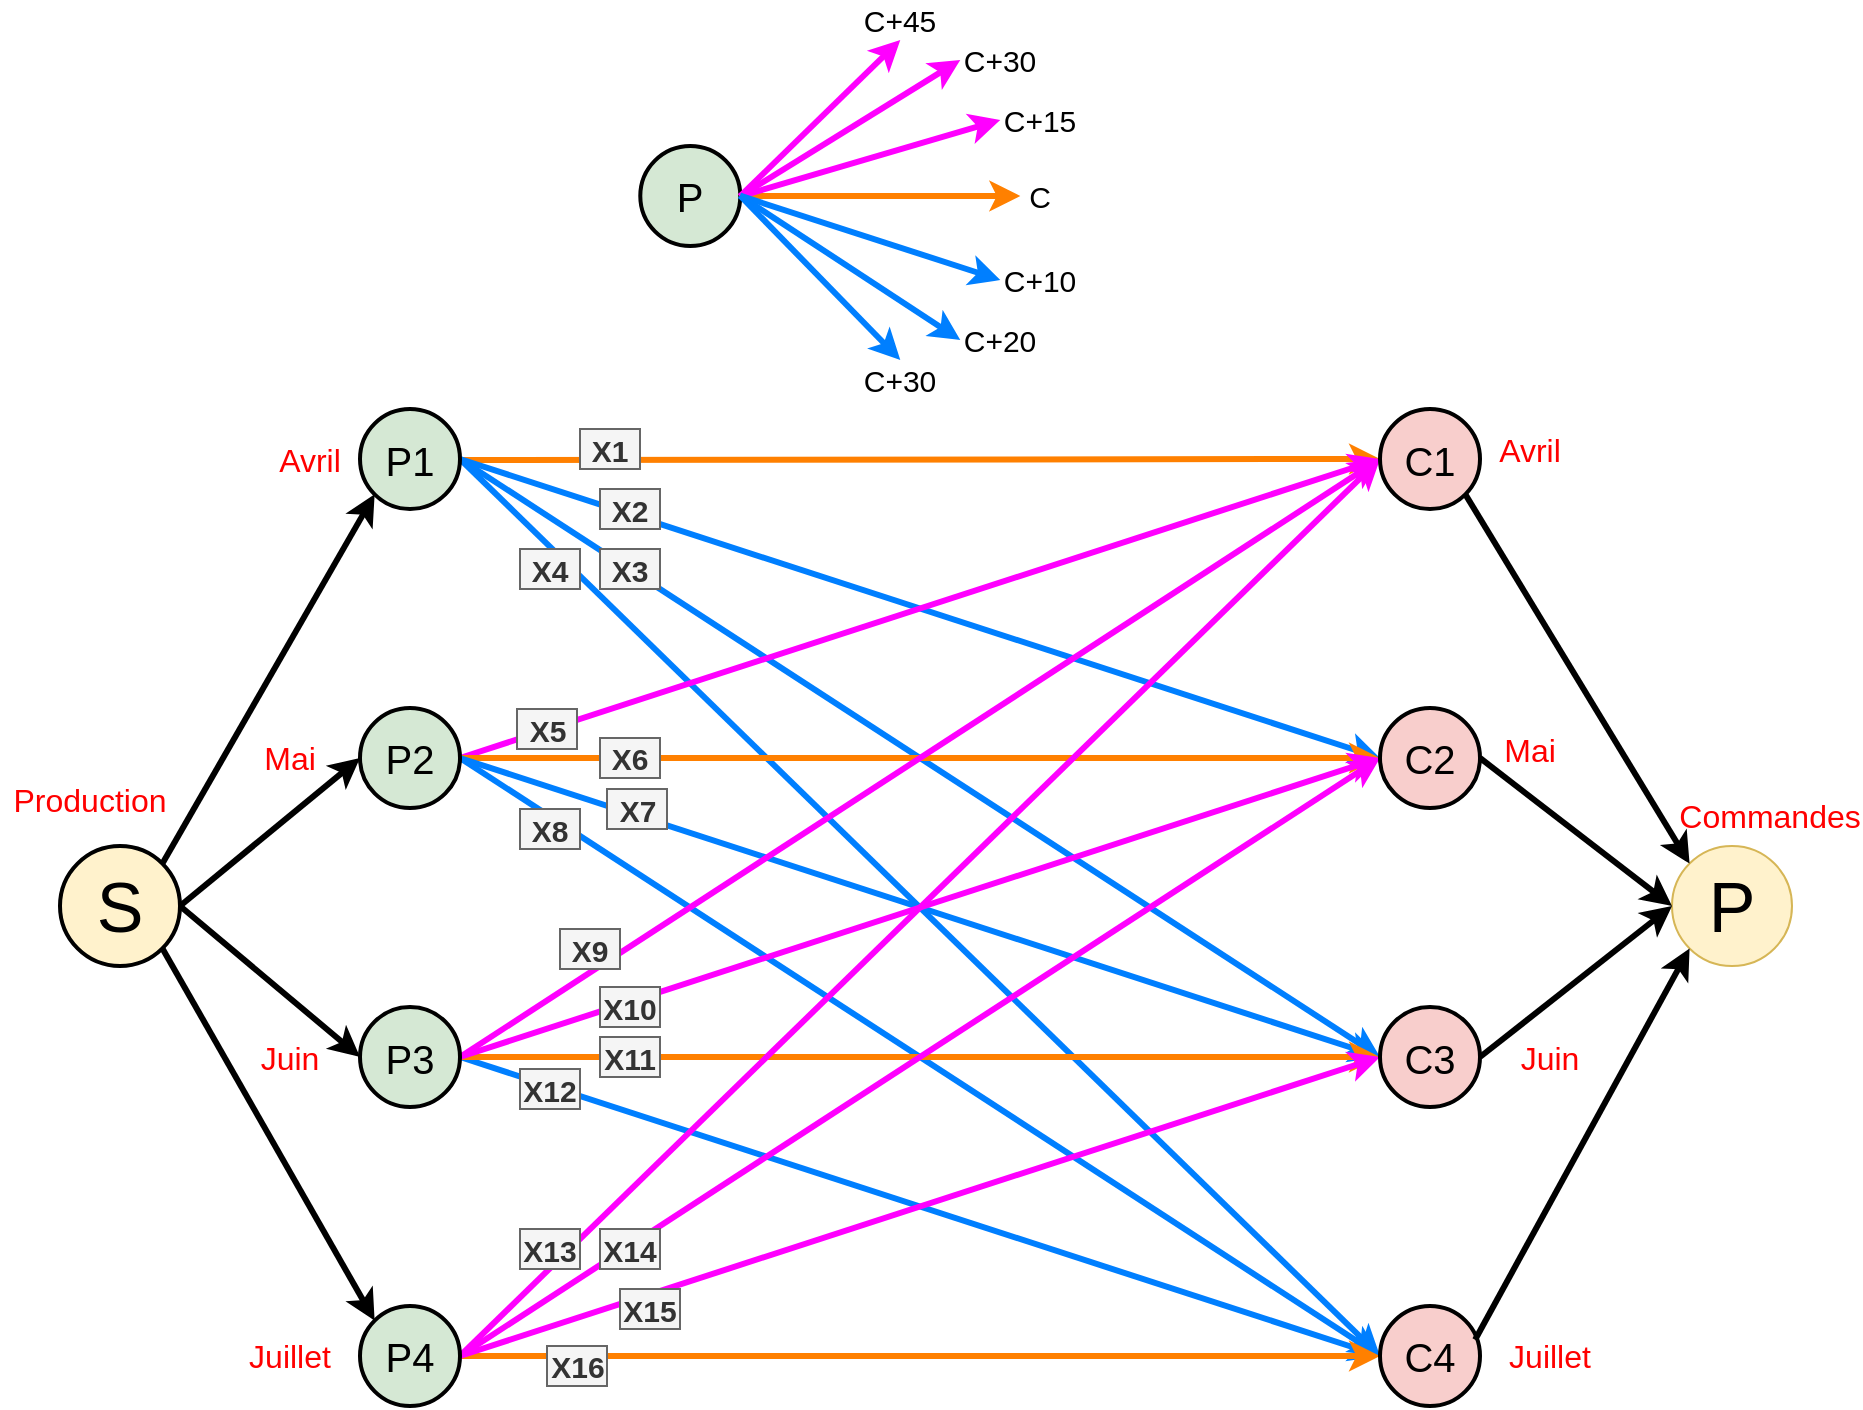 <mxfile version="10.6.7" type="github"><diagram id="54q8AHIWvU5dr6zCeaiS" name="Page-1"><mxGraphModel dx="627" dy="941" grid="0" gridSize="10" guides="1" tooltips="1" connect="1" arrows="1" fold="1" page="1" pageScale="1" pageWidth="3300" pageHeight="4681" math="0" shadow="0"><root><mxCell id="0"/><mxCell id="1" parent="0"/><mxCell id="DfcU4KYRPvkW2Zr47mW8-20" style="edgeStyle=none;rounded=0;orthogonalLoop=1;jettySize=auto;html=1;entryX=0;entryY=0.5;entryDx=0;entryDy=0;fillColor=#d5e8d4;strokeColor=#FF8000;strokeWidth=3;" parent="1" target="DfcU4KYRPvkW2Zr47mW8-6" edge="1"><mxGeometry relative="1" as="geometry"><mxPoint x="955" y="952" as="sourcePoint"/></mxGeometry></mxCell><mxCell id="DfcU4KYRPvkW2Zr47mW8-21" style="edgeStyle=none;rounded=0;orthogonalLoop=1;jettySize=auto;html=1;exitX=1;exitY=0.5;exitDx=0;exitDy=0;entryX=0;entryY=0.5;entryDx=0;entryDy=0;fillColor=#dae8fc;strokeColor=#007FFF;strokeWidth=3;" parent="1" source="DfcU4KYRPvkW2Zr47mW8-1" target="DfcU4KYRPvkW2Zr47mW8-7" edge="1"><mxGeometry relative="1" as="geometry"/></mxCell><mxCell id="DfcU4KYRPvkW2Zr47mW8-22" style="edgeStyle=none;rounded=0;orthogonalLoop=1;jettySize=auto;html=1;exitX=1;exitY=0.5;exitDx=0;exitDy=0;entryX=0;entryY=0.5;entryDx=0;entryDy=0;fillColor=#dae8fc;strokeColor=#007FFF;strokeWidth=3;" parent="1" source="DfcU4KYRPvkW2Zr47mW8-1" target="DfcU4KYRPvkW2Zr47mW8-8" edge="1"><mxGeometry relative="1" as="geometry"/></mxCell><mxCell id="DfcU4KYRPvkW2Zr47mW8-23" style="edgeStyle=none;rounded=0;orthogonalLoop=1;jettySize=auto;html=1;exitX=1;exitY=0.5;exitDx=0;exitDy=0;entryX=0;entryY=0.5;entryDx=0;entryDy=0;strokeWidth=3;fillColor=#dae8fc;strokeColor=#007FFF;" parent="1" source="DfcU4KYRPvkW2Zr47mW8-1" target="DfcU4KYRPvkW2Zr47mW8-9" edge="1"><mxGeometry relative="1" as="geometry"/></mxCell><mxCell id="DfcU4KYRPvkW2Zr47mW8-1" value="&lt;font style=&quot;font-size: 20px&quot;&gt;P1&lt;/font&gt;" style="ellipse;whiteSpace=wrap;html=1;aspect=fixed;fillColor=#d5e8d4;strokeColor=#000000;strokeWidth=2;" parent="1" vertex="1"><mxGeometry x="905" y="926.5" width="50" height="50" as="geometry"/></mxCell><mxCell id="DfcU4KYRPvkW2Zr47mW8-24" style="edgeStyle=none;rounded=0;orthogonalLoop=1;jettySize=auto;html=1;entryX=0;entryY=0.5;entryDx=0;entryDy=0;fillColor=#fff2cc;strokeColor=#FF00FF;strokeWidth=3;exitX=1;exitY=0.5;exitDx=0;exitDy=0;" parent="1" source="DfcU4KYRPvkW2Zr47mW8-2" target="DfcU4KYRPvkW2Zr47mW8-6" edge="1"><mxGeometry relative="1" as="geometry"><mxPoint x="945" y="1100" as="sourcePoint"/></mxGeometry></mxCell><mxCell id="DfcU4KYRPvkW2Zr47mW8-25" style="edgeStyle=none;rounded=0;orthogonalLoop=1;jettySize=auto;html=1;exitX=1;exitY=0.5;exitDx=0;exitDy=0;entryX=0;entryY=0.5;entryDx=0;entryDy=0;fillColor=#d5e8d4;strokeColor=#FF8000;strokeWidth=3;" parent="1" source="DfcU4KYRPvkW2Zr47mW8-2" target="DfcU4KYRPvkW2Zr47mW8-7" edge="1"><mxGeometry relative="1" as="geometry"/></mxCell><mxCell id="DfcU4KYRPvkW2Zr47mW8-26" style="edgeStyle=none;rounded=0;orthogonalLoop=1;jettySize=auto;html=1;exitX=1;exitY=0.5;exitDx=0;exitDy=0;entryX=0;entryY=0.5;entryDx=0;entryDy=0;strokeWidth=3;fillColor=#dae8fc;strokeColor=#007FFF;" parent="1" source="DfcU4KYRPvkW2Zr47mW8-2" target="DfcU4KYRPvkW2Zr47mW8-8" edge="1"><mxGeometry relative="1" as="geometry"/></mxCell><mxCell id="DfcU4KYRPvkW2Zr47mW8-27" style="edgeStyle=none;rounded=0;orthogonalLoop=1;jettySize=auto;html=1;exitX=1;exitY=0.5;exitDx=0;exitDy=0;entryX=0;entryY=0.5;entryDx=0;entryDy=0;strokeWidth=3;fillColor=#dae8fc;strokeColor=#007FFF;" parent="1" source="DfcU4KYRPvkW2Zr47mW8-2" target="DfcU4KYRPvkW2Zr47mW8-9" edge="1"><mxGeometry relative="1" as="geometry"/></mxCell><mxCell id="DfcU4KYRPvkW2Zr47mW8-2" value="&lt;font style=&quot;font-size: 20px&quot;&gt;P2&lt;/font&gt;" style="ellipse;whiteSpace=wrap;html=1;aspect=fixed;fillColor=#d5e8d4;strokeColor=#000000;strokeWidth=2;" parent="1" vertex="1"><mxGeometry x="905" y="1076" width="50" height="50" as="geometry"/></mxCell><mxCell id="DfcU4KYRPvkW2Zr47mW8-28" style="edgeStyle=none;rounded=0;orthogonalLoop=1;jettySize=auto;html=1;exitX=1;exitY=0.5;exitDx=0;exitDy=0;entryX=0;entryY=0.5;entryDx=0;entryDy=0;strokeColor=#FF00FF;strokeWidth=3;" parent="1" source="DfcU4KYRPvkW2Zr47mW8-3" target="DfcU4KYRPvkW2Zr47mW8-6" edge="1"><mxGeometry relative="1" as="geometry"/></mxCell><mxCell id="DfcU4KYRPvkW2Zr47mW8-30" style="edgeStyle=none;rounded=0;orthogonalLoop=1;jettySize=auto;html=1;exitX=1;exitY=0.5;exitDx=0;exitDy=0;entryX=0;entryY=0.5;entryDx=0;entryDy=0;strokeColor=#007FFF;strokeWidth=3;" parent="1" source="DfcU4KYRPvkW2Zr47mW8-3" target="DfcU4KYRPvkW2Zr47mW8-9" edge="1"><mxGeometry relative="1" as="geometry"/></mxCell><mxCell id="DfcU4KYRPvkW2Zr47mW8-31" style="edgeStyle=none;rounded=0;orthogonalLoop=1;jettySize=auto;html=1;exitX=1;exitY=0.5;exitDx=0;exitDy=0;entryX=0;entryY=0.5;entryDx=0;entryDy=0;strokeWidth=3;fillColor=#d5e8d4;strokeColor=#FF8000;" parent="1" source="DfcU4KYRPvkW2Zr47mW8-3" target="DfcU4KYRPvkW2Zr47mW8-8" edge="1"><mxGeometry relative="1" as="geometry"/></mxCell><mxCell id="DfcU4KYRPvkW2Zr47mW8-32" style="edgeStyle=none;rounded=0;orthogonalLoop=1;jettySize=auto;html=1;exitX=1;exitY=0.5;exitDx=0;exitDy=0;entryX=0;entryY=0.5;entryDx=0;entryDy=0;strokeColor=#FF00FF;strokeWidth=3;" parent="1" source="DfcU4KYRPvkW2Zr47mW8-3" target="DfcU4KYRPvkW2Zr47mW8-7" edge="1"><mxGeometry relative="1" as="geometry"/></mxCell><mxCell id="DfcU4KYRPvkW2Zr47mW8-3" value="&lt;font style=&quot;font-size: 20px&quot;&gt;P3&lt;/font&gt;" style="ellipse;whiteSpace=wrap;html=1;aspect=fixed;fillColor=#d5e8d4;strokeColor=#000000;strokeWidth=2;" parent="1" vertex="1"><mxGeometry x="905" y="1225.5" width="50" height="50" as="geometry"/></mxCell><mxCell id="DfcU4KYRPvkW2Zr47mW8-29" style="edgeStyle=none;rounded=0;orthogonalLoop=1;jettySize=auto;html=1;exitX=1;exitY=0.5;exitDx=0;exitDy=0;entryX=0;entryY=0.5;entryDx=0;entryDy=0;strokeWidth=3;strokeColor=#FF00FF;" parent="1" source="DfcU4KYRPvkW2Zr47mW8-4" target="DfcU4KYRPvkW2Zr47mW8-6" edge="1"><mxGeometry relative="1" as="geometry"/></mxCell><mxCell id="DfcU4KYRPvkW2Zr47mW8-33" style="edgeStyle=none;rounded=0;orthogonalLoop=1;jettySize=auto;html=1;exitX=1;exitY=0.5;exitDx=0;exitDy=0;entryX=0;entryY=0.5;entryDx=0;entryDy=0;fillColor=#d5e8d4;strokeColor=#FF8000;strokeWidth=3;" parent="1" source="DfcU4KYRPvkW2Zr47mW8-4" target="DfcU4KYRPvkW2Zr47mW8-9" edge="1"><mxGeometry relative="1" as="geometry"/></mxCell><mxCell id="DfcU4KYRPvkW2Zr47mW8-34" style="edgeStyle=none;rounded=0;orthogonalLoop=1;jettySize=auto;html=1;exitX=1;exitY=0.5;exitDx=0;exitDy=0;entryX=0;entryY=0.5;entryDx=0;entryDy=0;strokeColor=#FF00FF;strokeWidth=3;" parent="1" source="DfcU4KYRPvkW2Zr47mW8-4" target="DfcU4KYRPvkW2Zr47mW8-8" edge="1"><mxGeometry relative="1" as="geometry"/></mxCell><mxCell id="DfcU4KYRPvkW2Zr47mW8-37" style="edgeStyle=none;rounded=0;orthogonalLoop=1;jettySize=auto;html=1;exitX=1;exitY=0.5;exitDx=0;exitDy=0;entryX=0;entryY=0.5;entryDx=0;entryDy=0;strokeColor=#FF00FF;strokeWidth=3;fontSize=15;" parent="1" source="DfcU4KYRPvkW2Zr47mW8-4" target="DfcU4KYRPvkW2Zr47mW8-7" edge="1"><mxGeometry relative="1" as="geometry"/></mxCell><mxCell id="DfcU4KYRPvkW2Zr47mW8-4" value="&lt;font style=&quot;font-size: 20px&quot;&gt;P4&lt;/font&gt;" style="ellipse;whiteSpace=wrap;html=1;aspect=fixed;fillColor=#d5e8d4;strokeColor=#000000;strokeWidth=2;" parent="1" vertex="1"><mxGeometry x="905" y="1375" width="50" height="50" as="geometry"/></mxCell><mxCell id="DfcU4KYRPvkW2Zr47mW8-5" value="&lt;font style=&quot;font-size: 35px&quot;&gt;S&lt;/font&gt;" style="ellipse;whiteSpace=wrap;html=1;aspect=fixed;fillColor=#fff2cc;strokeColor=#000000;strokeWidth=2;" parent="1" vertex="1"><mxGeometry x="755" y="1145" width="60" height="60" as="geometry"/></mxCell><mxCell id="DfcU4KYRPvkW2Zr47mW8-6" value="&lt;font style=&quot;font-size: 20px&quot;&gt;C1&lt;/font&gt;" style="ellipse;whiteSpace=wrap;html=1;aspect=fixed;fillColor=#f8cecc;strokeColor=#000000;strokeWidth=2;" parent="1" vertex="1"><mxGeometry x="1415" y="926.5" width="50" height="50" as="geometry"/></mxCell><mxCell id="DfcU4KYRPvkW2Zr47mW8-7" value="&lt;font style=&quot;font-size: 20px&quot;&gt;C2&lt;/font&gt;" style="ellipse;whiteSpace=wrap;html=1;aspect=fixed;fillColor=#f8cecc;strokeColor=#000000;strokeWidth=2;" parent="1" vertex="1"><mxGeometry x="1415" y="1076" width="50" height="50" as="geometry"/></mxCell><mxCell id="DfcU4KYRPvkW2Zr47mW8-8" value="&lt;font style=&quot;font-size: 20px&quot;&gt;C3&lt;/font&gt;" style="ellipse;whiteSpace=wrap;html=1;aspect=fixed;fillColor=#f8cecc;strokeColor=#000000;strokeWidth=2;" parent="1" vertex="1"><mxGeometry x="1415" y="1225.5" width="50" height="50" as="geometry"/></mxCell><mxCell id="DfcU4KYRPvkW2Zr47mW8-9" value="&lt;font style=&quot;font-size: 20px&quot;&gt;C4&lt;/font&gt;" style="ellipse;whiteSpace=wrap;html=1;aspect=fixed;fillColor=#f8cecc;strokeColor=#000000;strokeWidth=2;" parent="1" vertex="1"><mxGeometry x="1415" y="1375" width="50" height="50" as="geometry"/></mxCell><mxCell id="DfcU4KYRPvkW2Zr47mW8-10" value="&lt;font style=&quot;font-size: 35px&quot;&gt;P&lt;/font&gt;" style="ellipse;whiteSpace=wrap;html=1;aspect=fixed;fillColor=#fff2cc;strokeColor=#d6b656;" parent="1" vertex="1"><mxGeometry x="1561" y="1145" width="60" height="60" as="geometry"/></mxCell><mxCell id="DfcU4KYRPvkW2Zr47mW8-12" value="" style="endArrow=classic;html=1;entryX=0;entryY=1;entryDx=0;entryDy=0;exitX=1;exitY=0;exitDx=0;exitDy=0;strokeWidth=3;" parent="1" source="DfcU4KYRPvkW2Zr47mW8-5" target="DfcU4KYRPvkW2Zr47mW8-1" edge="1"><mxGeometry width="50" height="50" relative="1" as="geometry"><mxPoint x="755" y="1565" as="sourcePoint"/><mxPoint x="805" y="1515" as="targetPoint"/></mxGeometry></mxCell><mxCell id="DfcU4KYRPvkW2Zr47mW8-13" value="" style="endArrow=classic;html=1;entryX=0;entryY=0.5;entryDx=0;entryDy=0;exitX=1;exitY=0.5;exitDx=0;exitDy=0;strokeWidth=3;" parent="1" source="DfcU4KYRPvkW2Zr47mW8-5" target="DfcU4KYRPvkW2Zr47mW8-2" edge="1"><mxGeometry width="50" height="50" relative="1" as="geometry"><mxPoint x="793.857" y="1359.286" as="sourcePoint"/><mxPoint x="899.571" y="1175.0" as="targetPoint"/></mxGeometry></mxCell><mxCell id="DfcU4KYRPvkW2Zr47mW8-14" value="" style="endArrow=classic;html=1;entryX=0;entryY=0.5;entryDx=0;entryDy=0;strokeWidth=3;" parent="1" target="DfcU4KYRPvkW2Zr47mW8-3" edge="1"><mxGeometry width="50" height="50" relative="1" as="geometry"><mxPoint x="815" y="1175" as="sourcePoint"/><mxPoint x="915.429" y="1110.429" as="targetPoint"/></mxGeometry></mxCell><mxCell id="DfcU4KYRPvkW2Zr47mW8-15" value="" style="endArrow=classic;html=1;entryX=0;entryY=0;entryDx=0;entryDy=0;exitX=1;exitY=1;exitDx=0;exitDy=0;strokeWidth=3;" parent="1" source="DfcU4KYRPvkW2Zr47mW8-5" target="DfcU4KYRPvkW2Zr47mW8-4" edge="1"><mxGeometry width="50" height="50" relative="1" as="geometry"><mxPoint x="816.857" y="1163.286" as="sourcePoint"/><mxPoint x="922.571" y="979.0" as="targetPoint"/></mxGeometry></mxCell><mxCell id="DfcU4KYRPvkW2Zr47mW8-16" value="" style="endArrow=classic;html=1;exitX=1;exitY=1;exitDx=0;exitDy=0;strokeWidth=3;entryX=0;entryY=0;entryDx=0;entryDy=0;" parent="1" source="DfcU4KYRPvkW2Zr47mW8-6" target="DfcU4KYRPvkW2Zr47mW8-10" edge="1"><mxGeometry width="50" height="50" relative="1" as="geometry"><mxPoint x="816.857" y="1206.143" as="sourcePoint"/><mxPoint x="1575" y="1145" as="targetPoint"/><Array as="points"/></mxGeometry></mxCell><mxCell id="DfcU4KYRPvkW2Zr47mW8-17" value="" style="endArrow=classic;html=1;exitX=0.951;exitY=0.337;exitDx=0;exitDy=0;entryX=0;entryY=1;entryDx=0;entryDy=0;exitPerimeter=0;strokeWidth=3;" parent="1" source="DfcU4KYRPvkW2Zr47mW8-9" target="DfcU4KYRPvkW2Zr47mW8-10" edge="1"><mxGeometry width="50" height="50" relative="1" as="geometry"><mxPoint x="1468.286" y="979.0" as="sourcePoint"/><mxPoint x="1585" y="1155.0" as="targetPoint"/><Array as="points"/></mxGeometry></mxCell><mxCell id="DfcU4KYRPvkW2Zr47mW8-18" value="" style="endArrow=classic;html=1;exitX=1;exitY=0.5;exitDx=0;exitDy=0;entryX=0;entryY=0.5;entryDx=0;entryDy=0;strokeWidth=3;" parent="1" source="DfcU4KYRPvkW2Zr47mW8-8" target="DfcU4KYRPvkW2Zr47mW8-10" edge="1"><mxGeometry width="50" height="50" relative="1" as="geometry"><mxPoint x="1472.571" y="1401.857" as="sourcePoint"/><mxPoint x="1579.714" y="1206.143" as="targetPoint"/><Array as="points"/></mxGeometry></mxCell><mxCell id="DfcU4KYRPvkW2Zr47mW8-19" value="" style="endArrow=classic;html=1;exitX=1;exitY=0.5;exitDx=0;exitDy=0;entryX=0;entryY=0.5;entryDx=0;entryDy=0;strokeWidth=3;" parent="1" source="DfcU4KYRPvkW2Zr47mW8-7" target="DfcU4KYRPvkW2Zr47mW8-10" edge="1"><mxGeometry width="50" height="50" relative="1" as="geometry"><mxPoint x="1475.429" y="1260.429" as="sourcePoint"/><mxPoint x="1571.143" y="1184.714" as="targetPoint"/><Array as="points"/></mxGeometry></mxCell><mxCell id="DfcU4KYRPvkW2Zr47mW8-41" style="edgeStyle=none;rounded=0;orthogonalLoop=1;jettySize=auto;html=1;exitX=1;exitY=0.5;exitDx=0;exitDy=0;fillColor=#d5e8d4;strokeColor=#FF8000;strokeWidth=3;" parent="1" source="DfcU4KYRPvkW2Zr47mW8-44" edge="1"><mxGeometry relative="1" as="geometry"><mxPoint x="1235.147" y="820" as="targetPoint"/></mxGeometry></mxCell><mxCell id="DfcU4KYRPvkW2Zr47mW8-44" value="&lt;font style=&quot;font-size: 20px&quot;&gt;P&lt;/font&gt;" style="ellipse;whiteSpace=wrap;html=1;aspect=fixed;fillColor=#d5e8d4;strokeColor=#000000;strokeWidth=2;" parent="1" vertex="1"><mxGeometry x="1045.147" y="795" width="50" height="50" as="geometry"/></mxCell><mxCell id="DfcU4KYRPvkW2Zr47mW8-48" value="C" style="text;html=1;strokeColor=none;fillColor=none;align=center;verticalAlign=middle;whiteSpace=wrap;rounded=0;fontSize=15;" parent="1" vertex="1"><mxGeometry x="1225.147" y="810" width="40" height="20" as="geometry"/></mxCell><mxCell id="DfcU4KYRPvkW2Zr47mW8-49" value="C+10" style="text;html=1;strokeColor=none;fillColor=none;align=center;verticalAlign=middle;whiteSpace=wrap;rounded=0;fontSize=15;" parent="1" vertex="1"><mxGeometry x="1225.147" y="852" width="40" height="20" as="geometry"/></mxCell><mxCell id="DfcU4KYRPvkW2Zr47mW8-51" value="C+20" style="text;html=1;strokeColor=none;fillColor=none;align=center;verticalAlign=middle;whiteSpace=wrap;rounded=0;fontSize=15;" parent="1" vertex="1"><mxGeometry x="1205.147" y="882" width="40" height="20" as="geometry"/></mxCell><mxCell id="DfcU4KYRPvkW2Zr47mW8-53" value="C+30" style="text;html=1;strokeColor=none;fillColor=none;align=center;verticalAlign=middle;whiteSpace=wrap;rounded=0;fontSize=15;" parent="1" vertex="1"><mxGeometry x="1155" y="902" width="40" height="20" as="geometry"/></mxCell><mxCell id="DfcU4KYRPvkW2Zr47mW8-60" style="edgeStyle=none;rounded=0;orthogonalLoop=1;jettySize=auto;html=1;exitX=1;exitY=0.5;exitDx=0;exitDy=0;strokeWidth=3;strokeColor=#FF00FF;" parent="1" edge="1"><mxGeometry relative="1" as="geometry"><mxPoint x="1094.98" y="820.167" as="sourcePoint"/><mxPoint x="1175.147" y="742" as="targetPoint"/></mxGeometry></mxCell><mxCell id="DfcU4KYRPvkW2Zr47mW8-61" style="edgeStyle=none;rounded=0;orthogonalLoop=1;jettySize=auto;html=1;exitX=1;exitY=0.5;exitDx=0;exitDy=0;strokeColor=#FF00FF;strokeWidth=3;" parent="1" edge="1"><mxGeometry relative="1" as="geometry"><mxPoint x="1094.98" y="820.167" as="sourcePoint"/><mxPoint x="1225.147" y="782" as="targetPoint"/></mxGeometry></mxCell><mxCell id="DfcU4KYRPvkW2Zr47mW8-62" style="edgeStyle=none;rounded=0;orthogonalLoop=1;jettySize=auto;html=1;exitX=1;exitY=0.5;exitDx=0;exitDy=0;strokeColor=#FF00FF;strokeWidth=3;fontSize=15;" parent="1" edge="1"><mxGeometry relative="1" as="geometry"><mxPoint x="1094.98" y="820.167" as="sourcePoint"/><mxPoint x="1205.147" y="752" as="targetPoint"/></mxGeometry></mxCell><mxCell id="DfcU4KYRPvkW2Zr47mW8-63" style="edgeStyle=none;rounded=0;orthogonalLoop=1;jettySize=auto;html=1;exitX=1;exitY=0.5;exitDx=0;exitDy=0;fillColor=#dae8fc;strokeColor=#007FFF;strokeWidth=3;" parent="1" edge="1"><mxGeometry relative="1" as="geometry"><mxPoint x="1095.052" y="819.857" as="sourcePoint"/><mxPoint x="1225.147" y="862" as="targetPoint"/></mxGeometry></mxCell><mxCell id="DfcU4KYRPvkW2Zr47mW8-64" style="edgeStyle=none;rounded=0;orthogonalLoop=1;jettySize=auto;html=1;exitX=1;exitY=0.5;exitDx=0;exitDy=0;fillColor=#dae8fc;strokeColor=#007FFF;strokeWidth=3;" parent="1" edge="1"><mxGeometry relative="1" as="geometry"><mxPoint x="1095.052" y="819.857" as="sourcePoint"/><mxPoint x="1205.147" y="892" as="targetPoint"/></mxGeometry></mxCell><mxCell id="DfcU4KYRPvkW2Zr47mW8-65" style="edgeStyle=none;rounded=0;orthogonalLoop=1;jettySize=auto;html=1;exitX=1;exitY=0.5;exitDx=0;exitDy=0;strokeWidth=3;fillColor=#dae8fc;strokeColor=#007FFF;" parent="1" edge="1"><mxGeometry relative="1" as="geometry"><mxPoint x="1095.052" y="819.857" as="sourcePoint"/><mxPoint x="1175.147" y="902" as="targetPoint"/></mxGeometry></mxCell><mxCell id="DfcU4KYRPvkW2Zr47mW8-66" value="&lt;div&gt;C+30&lt;/div&gt;" style="text;html=1;strokeColor=none;fillColor=none;align=center;verticalAlign=middle;whiteSpace=wrap;rounded=0;fontSize=15;" parent="1" vertex="1"><mxGeometry x="1205.147" y="742" width="40" height="20" as="geometry"/></mxCell><mxCell id="DfcU4KYRPvkW2Zr47mW8-67" value="&lt;div&gt;C+15&lt;/div&gt;" style="text;html=1;strokeColor=none;fillColor=none;align=center;verticalAlign=middle;whiteSpace=wrap;rounded=0;fontSize=15;" parent="1" vertex="1"><mxGeometry x="1225.147" y="772" width="40" height="20" as="geometry"/></mxCell><mxCell id="DfcU4KYRPvkW2Zr47mW8-68" value="&lt;div&gt;C+45&lt;/div&gt;" style="text;html=1;strokeColor=none;fillColor=none;align=center;verticalAlign=middle;whiteSpace=wrap;rounded=0;fontSize=15;" parent="1" vertex="1"><mxGeometry x="1155.147" y="722" width="40" height="20" as="geometry"/></mxCell><mxCell id="DfcU4KYRPvkW2Zr47mW8-70" value="&lt;b&gt;X16&lt;/b&gt;" style="text;html=1;strokeColor=#666666;fillColor=#f5f5f5;align=center;verticalAlign=middle;whiteSpace=wrap;rounded=0;fontSize=15;fontColor=#333333;" parent="1" vertex="1"><mxGeometry x="998.5" y="1395" width="30" height="20" as="geometry"/></mxCell><mxCell id="DfcU4KYRPvkW2Zr47mW8-73" value="&lt;b&gt;X15&lt;/b&gt;" style="text;html=1;strokeColor=#666666;fillColor=#f5f5f5;align=center;verticalAlign=middle;whiteSpace=wrap;rounded=0;fontSize=15;fontColor=#333333;" parent="1" vertex="1"><mxGeometry x="1035" y="1366.5" width="30" height="20" as="geometry"/></mxCell><mxCell id="DfcU4KYRPvkW2Zr47mW8-74" value="&lt;div&gt;&lt;b&gt;X14&lt;/b&gt;&lt;/div&gt;" style="text;html=1;strokeColor=#666666;fillColor=#f5f5f5;align=center;verticalAlign=middle;whiteSpace=wrap;rounded=0;fontSize=15;fontColor=#333333;" parent="1" vertex="1"><mxGeometry x="1025" y="1336.5" width="30" height="20" as="geometry"/></mxCell><mxCell id="DfcU4KYRPvkW2Zr47mW8-75" value="&lt;div&gt;&lt;b&gt;X10&lt;/b&gt;&lt;/div&gt;" style="text;html=1;strokeColor=#666666;fillColor=#f5f5f5;align=center;verticalAlign=middle;whiteSpace=wrap;rounded=0;fontSize=15;fontColor=#333333;" parent="1" vertex="1"><mxGeometry x="1025" y="1215.5" width="30" height="20" as="geometry"/></mxCell><mxCell id="DfcU4KYRPvkW2Zr47mW8-78" value="&lt;div&gt;&lt;b&gt;X13&lt;/b&gt;&lt;/div&gt;" style="text;html=1;strokeColor=#666666;fillColor=#f5f5f5;align=center;verticalAlign=middle;whiteSpace=wrap;rounded=0;fontSize=15;fontColor=#333333;" parent="1" vertex="1"><mxGeometry x="985" y="1336.5" width="30" height="20" as="geometry"/></mxCell><mxCell id="DfcU4KYRPvkW2Zr47mW8-80" value="&lt;div&gt;&lt;b&gt;X12&lt;/b&gt;&lt;/div&gt;" style="text;html=1;strokeColor=#666666;fillColor=#f5f5f5;align=center;verticalAlign=middle;whiteSpace=wrap;rounded=0;fontSize=15;fontColor=#333333;" parent="1" vertex="1"><mxGeometry x="985" y="1256.5" width="30" height="20" as="geometry"/></mxCell><mxCell id="DfcU4KYRPvkW2Zr47mW8-81" value="&lt;div&gt;&lt;b&gt;X11&lt;/b&gt;&lt;/div&gt;" style="text;html=1;strokeColor=#666666;fillColor=#f5f5f5;align=center;verticalAlign=middle;whiteSpace=wrap;rounded=0;fontSize=15;fontColor=#333333;" parent="1" vertex="1"><mxGeometry x="1025" y="1240.5" width="30" height="20" as="geometry"/></mxCell><mxCell id="DfcU4KYRPvkW2Zr47mW8-82" value="&lt;div&gt;&lt;b&gt;X8&lt;/b&gt;&lt;/div&gt;" style="text;html=1;strokeColor=#666666;fillColor=#f5f5f5;align=center;verticalAlign=middle;whiteSpace=wrap;rounded=0;fontSize=15;fontColor=#333333;" parent="1" vertex="1"><mxGeometry x="985" y="1126.5" width="30" height="20" as="geometry"/></mxCell><mxCell id="DfcU4KYRPvkW2Zr47mW8-84" value="&lt;div&gt;&lt;b&gt;X9&lt;/b&gt;&lt;/div&gt;" style="text;html=1;align=center;verticalAlign=middle;whiteSpace=wrap;rounded=0;fontSize=15;fillColor=#f5f5f5;strokeColor=#666666;fontColor=#333333;" parent="1" vertex="1"><mxGeometry x="1005" y="1186.5" width="30" height="20" as="geometry"/></mxCell><mxCell id="DfcU4KYRPvkW2Zr47mW8-85" value="&lt;div&gt;&lt;b&gt;X6&lt;/b&gt;&lt;/div&gt;" style="text;html=1;strokeColor=#666666;fillColor=#f5f5f5;align=center;verticalAlign=middle;whiteSpace=wrap;rounded=0;fontSize=15;fontColor=#333333;" parent="1" vertex="1"><mxGeometry x="1025" y="1091" width="30" height="20" as="geometry"/></mxCell><mxCell id="DfcU4KYRPvkW2Zr47mW8-86" value="&lt;div&gt;&lt;b&gt;X7&lt;/b&gt;&lt;/div&gt;" style="text;html=1;strokeColor=#666666;fillColor=#f5f5f5;align=center;verticalAlign=middle;whiteSpace=wrap;rounded=0;fontSize=15;fontColor=#333333;" parent="1" vertex="1"><mxGeometry x="1028.5" y="1116.5" width="30" height="20" as="geometry"/></mxCell><mxCell id="DfcU4KYRPvkW2Zr47mW8-88" value="&lt;div&gt;&lt;b&gt;X5&lt;/b&gt;&lt;/div&gt;" style="text;html=1;strokeColor=#666666;fillColor=#f5f5f5;align=center;verticalAlign=middle;whiteSpace=wrap;rounded=0;fontSize=15;fontColor=#333333;" parent="1" vertex="1"><mxGeometry x="983.5" y="1076.5" width="30" height="20" as="geometry"/></mxCell><mxCell id="DfcU4KYRPvkW2Zr47mW8-94" value="&lt;div&gt;&lt;b&gt;X4&lt;/b&gt;&lt;/div&gt;" style="text;html=1;strokeColor=#666666;fillColor=#f5f5f5;align=center;verticalAlign=middle;whiteSpace=wrap;rounded=0;fontSize=15;fontColor=#333333;" parent="1" vertex="1"><mxGeometry x="985" y="996.5" width="30" height="20" as="geometry"/></mxCell><mxCell id="DfcU4KYRPvkW2Zr47mW8-96" value="&lt;div&gt;&lt;b&gt;X1&lt;/b&gt;&lt;/div&gt;" style="text;html=1;strokeColor=#666666;fillColor=#f5f5f5;align=center;verticalAlign=middle;whiteSpace=wrap;rounded=0;fontSize=15;fontColor=#333333;" parent="1" vertex="1"><mxGeometry x="1015" y="936.5" width="30" height="20" as="geometry"/></mxCell><mxCell id="DfcU4KYRPvkW2Zr47mW8-98" value="&lt;div&gt;&lt;b&gt;X3&lt;/b&gt;&lt;/div&gt;" style="text;html=1;strokeColor=#666666;fillColor=#f5f5f5;align=center;verticalAlign=middle;whiteSpace=wrap;rounded=0;fontSize=15;fontColor=#333333;" parent="1" vertex="1"><mxGeometry x="1025" y="996.5" width="30" height="20" as="geometry"/></mxCell><mxCell id="DfcU4KYRPvkW2Zr47mW8-99" value="&lt;div&gt;&lt;b&gt;X2&lt;/b&gt;&lt;/div&gt;" style="text;html=1;strokeColor=#666666;fillColor=#f5f5f5;align=center;verticalAlign=middle;whiteSpace=wrap;rounded=0;fontSize=15;fontColor=#333333;" parent="1" vertex="1"><mxGeometry x="1025" y="966.5" width="30" height="20" as="geometry"/></mxCell><mxCell id="yzRGANVaA4TalRhzusSL-1" value="&lt;font style=&quot;font-size: 16px&quot; color=&quot;#FF0000&quot;&gt;Juillet&lt;/font&gt;" style="text;html=1;strokeColor=none;fillColor=none;align=center;verticalAlign=middle;whiteSpace=wrap;rounded=0;" vertex="1" parent="1"><mxGeometry x="845" y="1385" width="50" height="30" as="geometry"/></mxCell><mxCell id="yzRGANVaA4TalRhzusSL-2" value="&lt;div&gt;&lt;font style=&quot;font-size: 16px&quot; color=&quot;#FF0000&quot;&gt;Juin&lt;/font&gt;&lt;/div&gt;" style="text;html=1;strokeColor=none;fillColor=none;align=center;verticalAlign=middle;whiteSpace=wrap;rounded=0;" vertex="1" parent="1"><mxGeometry x="845" y="1235.5" width="50" height="30" as="geometry"/></mxCell><mxCell id="yzRGANVaA4TalRhzusSL-3" value="&lt;div&gt;&lt;font style=&quot;font-size: 16px&quot; color=&quot;#FF0000&quot;&gt;Mai&lt;/font&gt;&lt;/div&gt;" style="text;html=1;strokeColor=none;fillColor=none;align=center;verticalAlign=middle;whiteSpace=wrap;rounded=0;" vertex="1" parent="1"><mxGeometry x="845" y="1086" width="50" height="30" as="geometry"/></mxCell><mxCell id="yzRGANVaA4TalRhzusSL-4" value="&lt;div&gt;&lt;font style=&quot;font-size: 16px&quot; color=&quot;#FF0000&quot;&gt;Avril&lt;/font&gt;&lt;/div&gt;" style="text;html=1;strokeColor=none;fillColor=none;align=center;verticalAlign=middle;whiteSpace=wrap;rounded=0;" vertex="1" parent="1"><mxGeometry x="855" y="936.5" width="50" height="30" as="geometry"/></mxCell><mxCell id="yzRGANVaA4TalRhzusSL-7" value="&lt;div&gt;&lt;font style=&quot;font-size: 16px&quot; color=&quot;#FF0000&quot;&gt;Production&lt;/font&gt;&lt;/div&gt;" style="text;html=1;strokeColor=none;fillColor=none;align=center;verticalAlign=middle;whiteSpace=wrap;rounded=0;" vertex="1" parent="1"><mxGeometry x="725" y="1106.5" width="90" height="30" as="geometry"/></mxCell><mxCell id="yzRGANVaA4TalRhzusSL-8" value="&lt;div&gt;&lt;font style=&quot;font-size: 16px&quot; color=&quot;#FF0000&quot;&gt;Commandes&lt;/font&gt;&lt;/div&gt;" style="text;html=1;strokeColor=none;fillColor=none;align=center;verticalAlign=middle;whiteSpace=wrap;rounded=0;" vertex="1" parent="1"><mxGeometry x="1565" y="1115" width="90" height="30" as="geometry"/></mxCell><mxCell id="yzRGANVaA4TalRhzusSL-9" value="&lt;div&gt;&lt;font style=&quot;font-size: 16px&quot; color=&quot;#FF0000&quot;&gt;Avril&lt;/font&gt;&lt;/div&gt;" style="text;html=1;strokeColor=none;fillColor=none;align=center;verticalAlign=middle;whiteSpace=wrap;rounded=0;" vertex="1" parent="1"><mxGeometry x="1465" y="931.5" width="50" height="30" as="geometry"/></mxCell><mxCell id="yzRGANVaA4TalRhzusSL-12" value="&lt;div&gt;&lt;font style=&quot;font-size: 16px&quot; color=&quot;#FF0000&quot;&gt;Mai&lt;/font&gt;&lt;/div&gt;" style="text;html=1;strokeColor=none;fillColor=none;align=center;verticalAlign=middle;whiteSpace=wrap;rounded=0;" vertex="1" parent="1"><mxGeometry x="1465" y="1081.5" width="50" height="30" as="geometry"/></mxCell><mxCell id="yzRGANVaA4TalRhzusSL-13" value="&lt;div&gt;&lt;font style=&quot;font-size: 16px&quot; color=&quot;#FF0000&quot;&gt;Juin&lt;/font&gt;&lt;/div&gt;" style="text;html=1;strokeColor=none;fillColor=none;align=center;verticalAlign=middle;whiteSpace=wrap;rounded=0;" vertex="1" parent="1"><mxGeometry x="1475" y="1235.5" width="50" height="30" as="geometry"/></mxCell><mxCell id="yzRGANVaA4TalRhzusSL-14" value="&lt;font style=&quot;font-size: 16px&quot; color=&quot;#FF0000&quot;&gt;Juillet&lt;/font&gt;" style="text;html=1;strokeColor=none;fillColor=none;align=center;verticalAlign=middle;whiteSpace=wrap;rounded=0;" vertex="1" parent="1"><mxGeometry x="1475" y="1385" width="50" height="30" as="geometry"/></mxCell></root></mxGraphModel></diagram></mxfile>